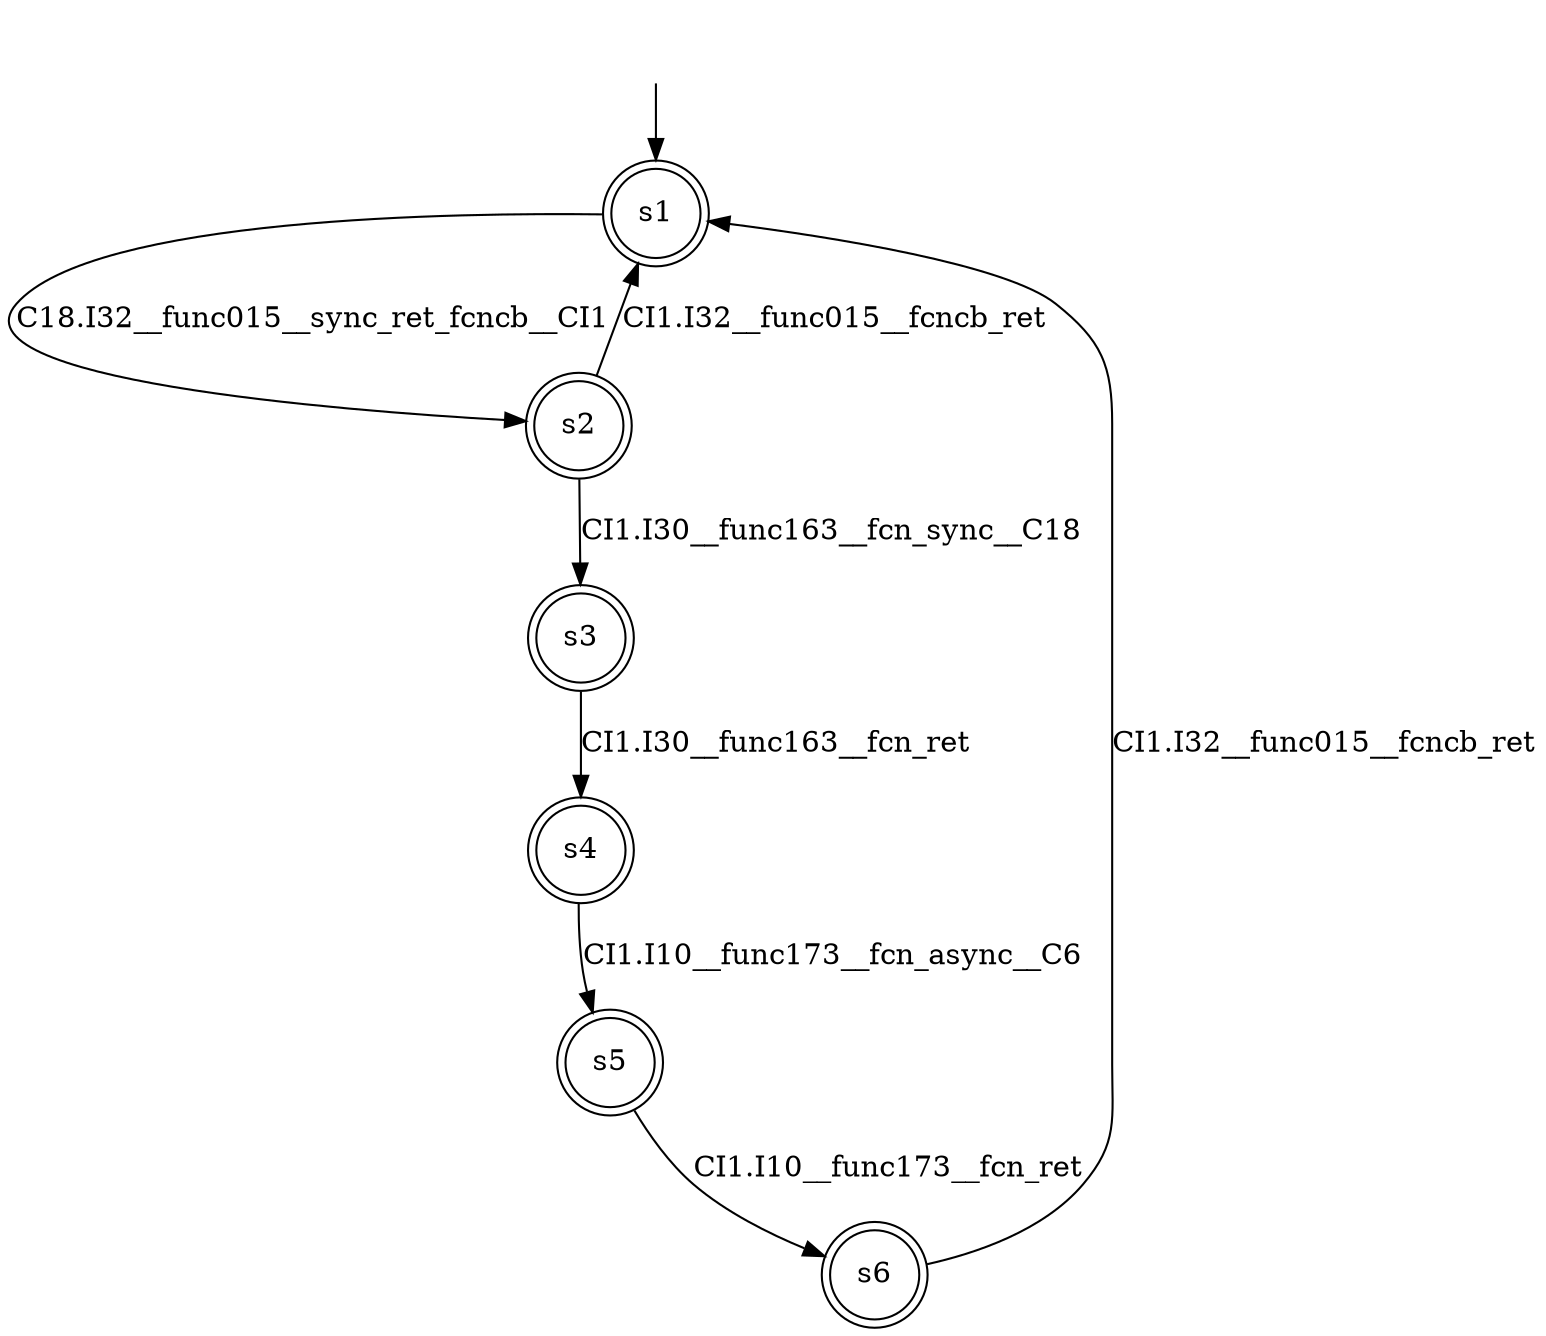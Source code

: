 digraph automaton {
	1 [label=<s1> shape="doublecircle"];
	2 [label=<s2> shape="doublecircle"];
	3 [label=<s3> shape="doublecircle"];
	4 [label=<s4> shape="doublecircle"];
	5 [label=<s5> shape="doublecircle"];
	6 [label=<s6> shape="doublecircle"];
	__init1 [label=<> shape="none"];
	__init1 -> 1;
	1 -> 2 [label=<C18.I32__func015__sync_ret_fcncb__CI1> id="1-0-2"];
	2 -> 1 [label=<CI1.I32__func015__fcncb_ret> id="2-0-1"];
	2 -> 3 [label=<CI1.I30__func163__fcn_sync__C18> id="2-1-3"];
	3 -> 4 [label=<CI1.I30__func163__fcn_ret> id="3-0-4"];
	4 -> 5 [label=<CI1.I10__func173__fcn_async__C6> id="4-0-5"];
	5 -> 6 [label=<CI1.I10__func173__fcn_ret> id="5-0-6"];
	6 -> 1 [label=<CI1.I32__func015__fcncb_ret> id="6-0-1"];
}
